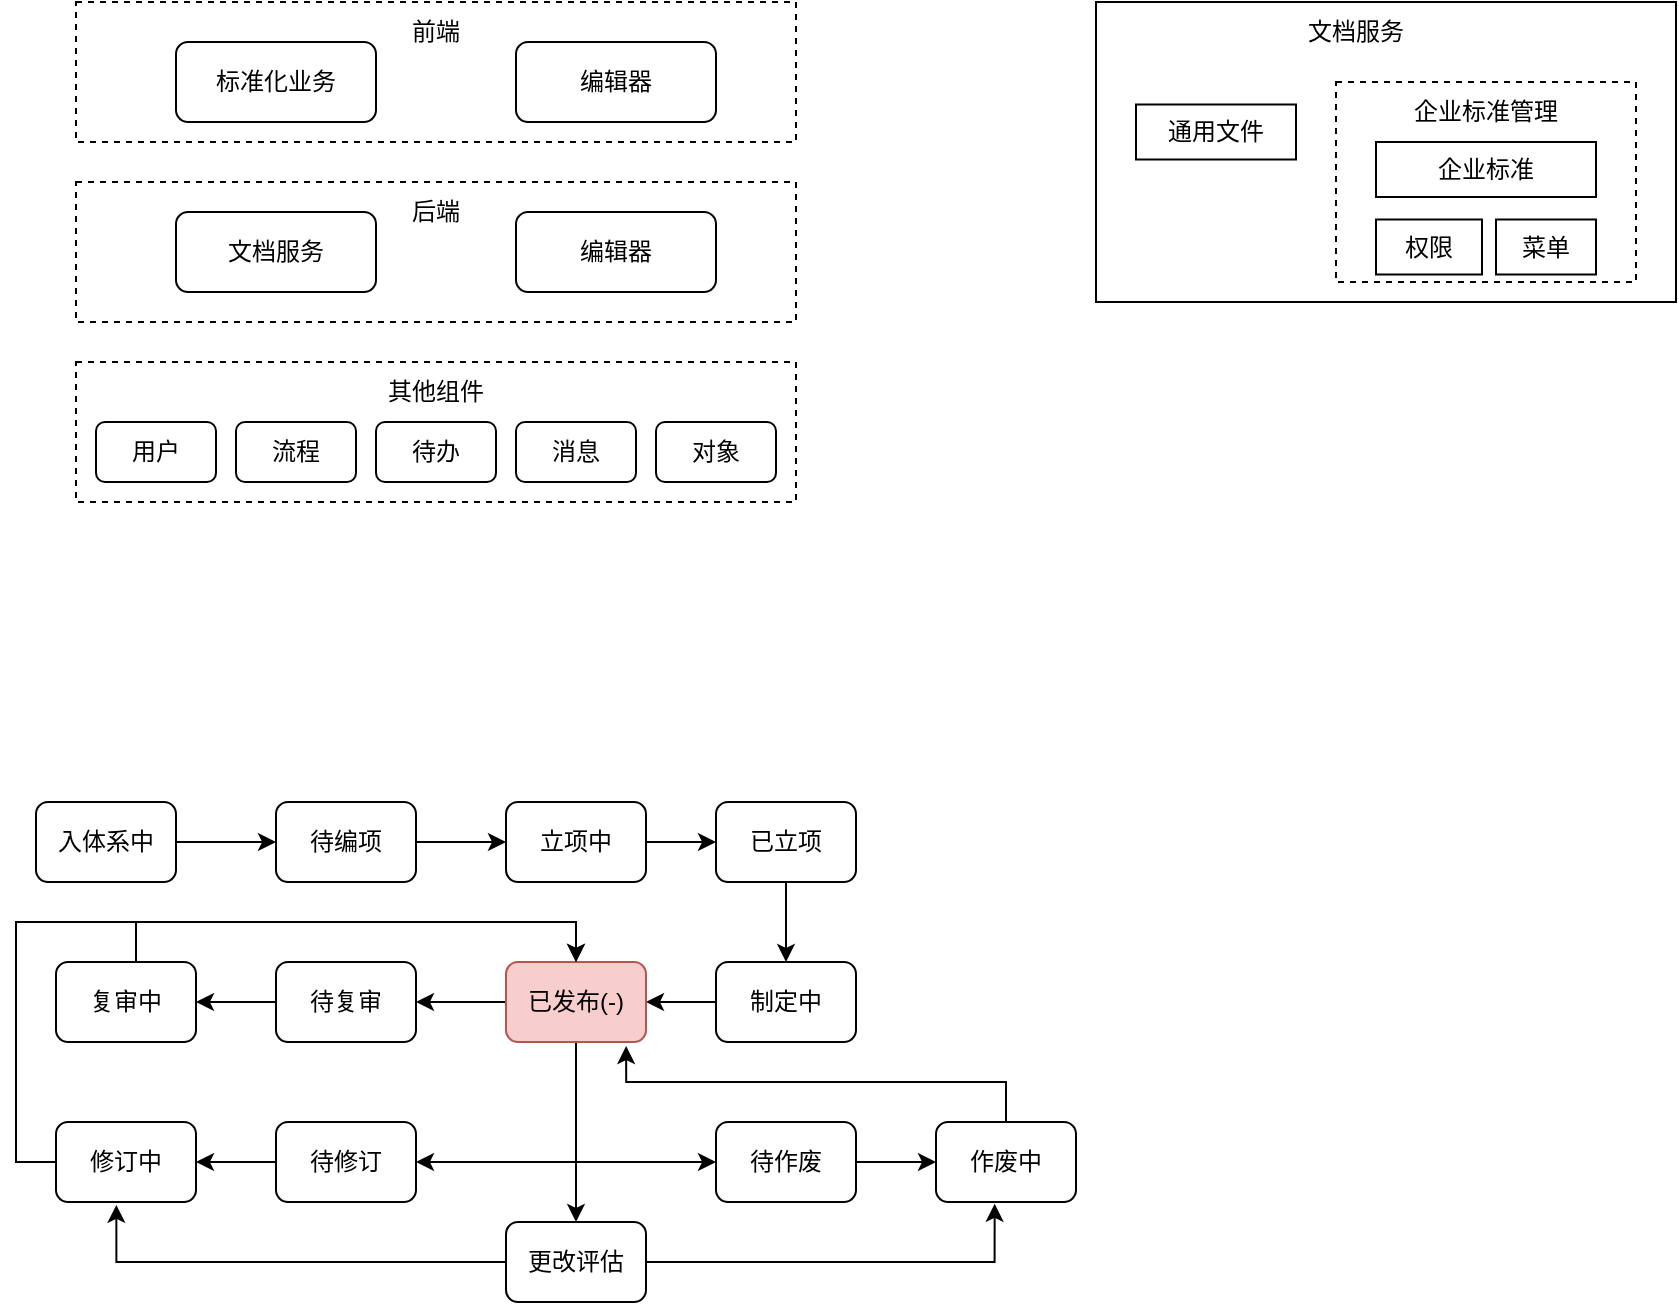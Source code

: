 <mxfile version="23.1.7" type="github">
  <diagram name="第 1 页" id="5GsWSeIjbJZk7rzamheE">
    <mxGraphModel dx="724" dy="384" grid="1" gridSize="10" guides="1" tooltips="1" connect="1" arrows="1" fold="1" page="1" pageScale="1" pageWidth="827" pageHeight="1169" math="0" shadow="0">
      <root>
        <mxCell id="0" />
        <mxCell id="1" parent="0" />
        <mxCell id="7GMOwM7I0ykmBhHqtz79-1" value="" style="rounded=0;whiteSpace=wrap;html=1;dashed=1;" parent="1" vertex="1">
          <mxGeometry x="180" y="190" width="360" height="70" as="geometry" />
        </mxCell>
        <mxCell id="7GMOwM7I0ykmBhHqtz79-2" value="前端" style="text;html=1;align=center;verticalAlign=middle;whiteSpace=wrap;rounded=0;" parent="1" vertex="1">
          <mxGeometry x="330" y="190" width="60" height="30" as="geometry" />
        </mxCell>
        <mxCell id="7GMOwM7I0ykmBhHqtz79-3" value="标准化业务" style="rounded=1;whiteSpace=wrap;html=1;" parent="1" vertex="1">
          <mxGeometry x="230" y="210" width="100" height="40" as="geometry" />
        </mxCell>
        <mxCell id="7GMOwM7I0ykmBhHqtz79-4" value="编辑器" style="rounded=1;whiteSpace=wrap;html=1;" parent="1" vertex="1">
          <mxGeometry x="400" y="210" width="100" height="40" as="geometry" />
        </mxCell>
        <mxCell id="7GMOwM7I0ykmBhHqtz79-5" value="" style="rounded=0;whiteSpace=wrap;html=1;dashed=1;" parent="1" vertex="1">
          <mxGeometry x="180" y="280" width="360" height="70" as="geometry" />
        </mxCell>
        <mxCell id="7GMOwM7I0ykmBhHqtz79-6" value="后端" style="text;html=1;align=center;verticalAlign=middle;whiteSpace=wrap;rounded=0;" parent="1" vertex="1">
          <mxGeometry x="330" y="280" width="60" height="30" as="geometry" />
        </mxCell>
        <mxCell id="7GMOwM7I0ykmBhHqtz79-7" value="文档服务" style="rounded=1;whiteSpace=wrap;html=1;" parent="1" vertex="1">
          <mxGeometry x="230" y="295" width="100" height="40" as="geometry" />
        </mxCell>
        <mxCell id="7GMOwM7I0ykmBhHqtz79-8" value="编辑器" style="rounded=1;whiteSpace=wrap;html=1;" parent="1" vertex="1">
          <mxGeometry x="400" y="295" width="100" height="40" as="geometry" />
        </mxCell>
        <mxCell id="7GMOwM7I0ykmBhHqtz79-9" value="" style="rounded=0;whiteSpace=wrap;html=1;dashed=1;" parent="1" vertex="1">
          <mxGeometry x="180" y="370" width="360" height="70" as="geometry" />
        </mxCell>
        <mxCell id="7GMOwM7I0ykmBhHqtz79-10" value="其他组件" style="text;html=1;align=center;verticalAlign=middle;whiteSpace=wrap;rounded=0;" parent="1" vertex="1">
          <mxGeometry x="330" y="370" width="60" height="30" as="geometry" />
        </mxCell>
        <mxCell id="7GMOwM7I0ykmBhHqtz79-11" value="用户" style="rounded=1;whiteSpace=wrap;html=1;" parent="1" vertex="1">
          <mxGeometry x="190" y="400" width="60" height="30" as="geometry" />
        </mxCell>
        <mxCell id="7GMOwM7I0ykmBhHqtz79-12" value="流程" style="rounded=1;whiteSpace=wrap;html=1;" parent="1" vertex="1">
          <mxGeometry x="260" y="400" width="60" height="30" as="geometry" />
        </mxCell>
        <mxCell id="7GMOwM7I0ykmBhHqtz79-13" value="待办" style="rounded=1;whiteSpace=wrap;html=1;" parent="1" vertex="1">
          <mxGeometry x="330" y="400" width="60" height="30" as="geometry" />
        </mxCell>
        <mxCell id="7GMOwM7I0ykmBhHqtz79-14" value="消息" style="rounded=1;whiteSpace=wrap;html=1;" parent="1" vertex="1">
          <mxGeometry x="400" y="400" width="60" height="30" as="geometry" />
        </mxCell>
        <mxCell id="7GMOwM7I0ykmBhHqtz79-15" value="对象" style="rounded=1;whiteSpace=wrap;html=1;" parent="1" vertex="1">
          <mxGeometry x="470" y="400" width="60" height="30" as="geometry" />
        </mxCell>
        <mxCell id="7GMOwM7I0ykmBhHqtz79-16" value="" style="rounded=0;whiteSpace=wrap;html=1;" parent="1" vertex="1">
          <mxGeometry x="690" y="190" width="290" height="150" as="geometry" />
        </mxCell>
        <mxCell id="c-9vm1vP5mrT9e1H7n_4-2" value="文档服务" style="text;html=1;align=center;verticalAlign=middle;whiteSpace=wrap;rounded=0;" vertex="1" parent="1">
          <mxGeometry x="790" y="190" width="60" height="30" as="geometry" />
        </mxCell>
        <mxCell id="c-9vm1vP5mrT9e1H7n_4-3" value="通用文件" style="rounded=0;whiteSpace=wrap;html=1;" vertex="1" parent="1">
          <mxGeometry x="710" y="241.25" width="80" height="27.5" as="geometry" />
        </mxCell>
        <mxCell id="c-9vm1vP5mrT9e1H7n_4-7" value="" style="rounded=0;whiteSpace=wrap;html=1;dashed=1;" vertex="1" parent="1">
          <mxGeometry x="810" y="230" width="150" height="100" as="geometry" />
        </mxCell>
        <mxCell id="c-9vm1vP5mrT9e1H7n_4-4" value="企业标准" style="rounded=0;whiteSpace=wrap;html=1;" vertex="1" parent="1">
          <mxGeometry x="830" y="260" width="110" height="27.5" as="geometry" />
        </mxCell>
        <mxCell id="c-9vm1vP5mrT9e1H7n_4-5" value="权限" style="rounded=0;whiteSpace=wrap;html=1;" vertex="1" parent="1">
          <mxGeometry x="830" y="298.75" width="53" height="27.5" as="geometry" />
        </mxCell>
        <mxCell id="c-9vm1vP5mrT9e1H7n_4-6" value="菜单" style="rounded=0;whiteSpace=wrap;html=1;" vertex="1" parent="1">
          <mxGeometry x="890" y="298.75" width="50" height="27.5" as="geometry" />
        </mxCell>
        <mxCell id="c-9vm1vP5mrT9e1H7n_4-9" value="企业标准管理" style="text;html=1;align=center;verticalAlign=middle;whiteSpace=wrap;rounded=0;" vertex="1" parent="1">
          <mxGeometry x="840" y="230" width="90" height="30" as="geometry" />
        </mxCell>
        <mxCell id="c-9vm1vP5mrT9e1H7n_4-15" style="edgeStyle=orthogonalEdgeStyle;rounded=0;orthogonalLoop=1;jettySize=auto;html=1;entryX=0;entryY=0.5;entryDx=0;entryDy=0;" edge="1" parent="1" source="c-9vm1vP5mrT9e1H7n_4-13" target="c-9vm1vP5mrT9e1H7n_4-14">
          <mxGeometry relative="1" as="geometry" />
        </mxCell>
        <mxCell id="c-9vm1vP5mrT9e1H7n_4-13" value="入体系中" style="rounded=1;whiteSpace=wrap;html=1;" vertex="1" parent="1">
          <mxGeometry x="160" y="590" width="70" height="40" as="geometry" />
        </mxCell>
        <mxCell id="c-9vm1vP5mrT9e1H7n_4-17" style="edgeStyle=orthogonalEdgeStyle;rounded=0;orthogonalLoop=1;jettySize=auto;html=1;entryX=0;entryY=0.5;entryDx=0;entryDy=0;" edge="1" parent="1" source="c-9vm1vP5mrT9e1H7n_4-14" target="c-9vm1vP5mrT9e1H7n_4-16">
          <mxGeometry relative="1" as="geometry" />
        </mxCell>
        <mxCell id="c-9vm1vP5mrT9e1H7n_4-14" value="待编项" style="rounded=1;whiteSpace=wrap;html=1;" vertex="1" parent="1">
          <mxGeometry x="280" y="590" width="70" height="40" as="geometry" />
        </mxCell>
        <mxCell id="c-9vm1vP5mrT9e1H7n_4-19" style="edgeStyle=orthogonalEdgeStyle;rounded=0;orthogonalLoop=1;jettySize=auto;html=1;" edge="1" parent="1" source="c-9vm1vP5mrT9e1H7n_4-16" target="c-9vm1vP5mrT9e1H7n_4-18">
          <mxGeometry relative="1" as="geometry" />
        </mxCell>
        <mxCell id="c-9vm1vP5mrT9e1H7n_4-16" value="立项中" style="rounded=1;whiteSpace=wrap;html=1;" vertex="1" parent="1">
          <mxGeometry x="395" y="590" width="70" height="40" as="geometry" />
        </mxCell>
        <mxCell id="c-9vm1vP5mrT9e1H7n_4-21" style="edgeStyle=orthogonalEdgeStyle;rounded=0;orthogonalLoop=1;jettySize=auto;html=1;" edge="1" parent="1" source="c-9vm1vP5mrT9e1H7n_4-18" target="c-9vm1vP5mrT9e1H7n_4-20">
          <mxGeometry relative="1" as="geometry" />
        </mxCell>
        <mxCell id="c-9vm1vP5mrT9e1H7n_4-18" value="已立项" style="rounded=1;whiteSpace=wrap;html=1;" vertex="1" parent="1">
          <mxGeometry x="500" y="590" width="70" height="40" as="geometry" />
        </mxCell>
        <mxCell id="c-9vm1vP5mrT9e1H7n_4-23" style="edgeStyle=orthogonalEdgeStyle;rounded=0;orthogonalLoop=1;jettySize=auto;html=1;entryX=1;entryY=0.5;entryDx=0;entryDy=0;" edge="1" parent="1" source="c-9vm1vP5mrT9e1H7n_4-20" target="c-9vm1vP5mrT9e1H7n_4-22">
          <mxGeometry relative="1" as="geometry" />
        </mxCell>
        <mxCell id="c-9vm1vP5mrT9e1H7n_4-20" value="制定中" style="rounded=1;whiteSpace=wrap;html=1;" vertex="1" parent="1">
          <mxGeometry x="500" y="670" width="70" height="40" as="geometry" />
        </mxCell>
        <mxCell id="c-9vm1vP5mrT9e1H7n_4-25" style="edgeStyle=orthogonalEdgeStyle;rounded=0;orthogonalLoop=1;jettySize=auto;html=1;entryX=1;entryY=0.5;entryDx=0;entryDy=0;" edge="1" parent="1" source="c-9vm1vP5mrT9e1H7n_4-22" target="c-9vm1vP5mrT9e1H7n_4-24">
          <mxGeometry relative="1" as="geometry" />
        </mxCell>
        <mxCell id="c-9vm1vP5mrT9e1H7n_4-30" style="edgeStyle=orthogonalEdgeStyle;rounded=0;orthogonalLoop=1;jettySize=auto;html=1;entryX=1;entryY=0.5;entryDx=0;entryDy=0;exitX=0.5;exitY=1;exitDx=0;exitDy=0;" edge="1" parent="1" source="c-9vm1vP5mrT9e1H7n_4-22" target="c-9vm1vP5mrT9e1H7n_4-29">
          <mxGeometry relative="1" as="geometry">
            <mxPoint x="450" y="720" as="sourcePoint" />
            <mxPoint x="370" y="790" as="targetPoint" />
          </mxGeometry>
        </mxCell>
        <mxCell id="c-9vm1vP5mrT9e1H7n_4-37" style="edgeStyle=orthogonalEdgeStyle;rounded=0;orthogonalLoop=1;jettySize=auto;html=1;entryX=0;entryY=0.5;entryDx=0;entryDy=0;" edge="1" parent="1" source="c-9vm1vP5mrT9e1H7n_4-22" target="c-9vm1vP5mrT9e1H7n_4-36">
          <mxGeometry relative="1" as="geometry">
            <Array as="points">
              <mxPoint x="430" y="770" />
            </Array>
          </mxGeometry>
        </mxCell>
        <mxCell id="c-9vm1vP5mrT9e1H7n_4-43" style="edgeStyle=orthogonalEdgeStyle;rounded=0;orthogonalLoop=1;jettySize=auto;html=1;" edge="1" parent="1" source="c-9vm1vP5mrT9e1H7n_4-22" target="c-9vm1vP5mrT9e1H7n_4-41">
          <mxGeometry relative="1" as="geometry" />
        </mxCell>
        <mxCell id="c-9vm1vP5mrT9e1H7n_4-22" value="已发布(-)" style="rounded=1;whiteSpace=wrap;html=1;fillColor=#f8cecc;strokeColor=#b85450;" vertex="1" parent="1">
          <mxGeometry x="395" y="670" width="70" height="40" as="geometry" />
        </mxCell>
        <mxCell id="c-9vm1vP5mrT9e1H7n_4-27" style="edgeStyle=orthogonalEdgeStyle;rounded=0;orthogonalLoop=1;jettySize=auto;html=1;entryX=1;entryY=0.5;entryDx=0;entryDy=0;" edge="1" parent="1" source="c-9vm1vP5mrT9e1H7n_4-24" target="c-9vm1vP5mrT9e1H7n_4-26">
          <mxGeometry relative="1" as="geometry" />
        </mxCell>
        <mxCell id="c-9vm1vP5mrT9e1H7n_4-24" value="待复审" style="rounded=1;whiteSpace=wrap;html=1;" vertex="1" parent="1">
          <mxGeometry x="280" y="670" width="70" height="40" as="geometry" />
        </mxCell>
        <mxCell id="c-9vm1vP5mrT9e1H7n_4-28" style="edgeStyle=orthogonalEdgeStyle;rounded=0;orthogonalLoop=1;jettySize=auto;html=1;entryX=0.5;entryY=0;entryDx=0;entryDy=0;" edge="1" parent="1" source="c-9vm1vP5mrT9e1H7n_4-26" target="c-9vm1vP5mrT9e1H7n_4-22">
          <mxGeometry relative="1" as="geometry">
            <Array as="points">
              <mxPoint x="210" y="650" />
              <mxPoint x="430" y="650" />
            </Array>
          </mxGeometry>
        </mxCell>
        <mxCell id="c-9vm1vP5mrT9e1H7n_4-26" value="复审中" style="rounded=1;whiteSpace=wrap;html=1;" vertex="1" parent="1">
          <mxGeometry x="170" y="670" width="70" height="40" as="geometry" />
        </mxCell>
        <mxCell id="c-9vm1vP5mrT9e1H7n_4-32" style="edgeStyle=orthogonalEdgeStyle;rounded=0;orthogonalLoop=1;jettySize=auto;html=1;entryX=1;entryY=0.5;entryDx=0;entryDy=0;" edge="1" parent="1" source="c-9vm1vP5mrT9e1H7n_4-29" target="c-9vm1vP5mrT9e1H7n_4-31">
          <mxGeometry relative="1" as="geometry" />
        </mxCell>
        <mxCell id="c-9vm1vP5mrT9e1H7n_4-29" value="待修订" style="rounded=1;whiteSpace=wrap;html=1;" vertex="1" parent="1">
          <mxGeometry x="280" y="750" width="70" height="40" as="geometry" />
        </mxCell>
        <mxCell id="c-9vm1vP5mrT9e1H7n_4-35" style="edgeStyle=orthogonalEdgeStyle;rounded=0;orthogonalLoop=1;jettySize=auto;html=1;entryX=0.5;entryY=0;entryDx=0;entryDy=0;" edge="1" parent="1" source="c-9vm1vP5mrT9e1H7n_4-31" target="c-9vm1vP5mrT9e1H7n_4-22">
          <mxGeometry relative="1" as="geometry">
            <Array as="points">
              <mxPoint x="150" y="770" />
              <mxPoint x="150" y="650" />
              <mxPoint x="430" y="650" />
            </Array>
          </mxGeometry>
        </mxCell>
        <mxCell id="c-9vm1vP5mrT9e1H7n_4-31" value="修订中" style="rounded=1;whiteSpace=wrap;html=1;" vertex="1" parent="1">
          <mxGeometry x="170" y="750" width="70" height="40" as="geometry" />
        </mxCell>
        <mxCell id="c-9vm1vP5mrT9e1H7n_4-39" style="edgeStyle=orthogonalEdgeStyle;rounded=0;orthogonalLoop=1;jettySize=auto;html=1;entryX=0;entryY=0.5;entryDx=0;entryDy=0;" edge="1" parent="1" source="c-9vm1vP5mrT9e1H7n_4-36" target="c-9vm1vP5mrT9e1H7n_4-38">
          <mxGeometry relative="1" as="geometry" />
        </mxCell>
        <mxCell id="c-9vm1vP5mrT9e1H7n_4-36" value="待作废" style="rounded=1;whiteSpace=wrap;html=1;" vertex="1" parent="1">
          <mxGeometry x="500" y="750" width="70" height="40" as="geometry" />
        </mxCell>
        <mxCell id="c-9vm1vP5mrT9e1H7n_4-38" value="作废中" style="rounded=1;whiteSpace=wrap;html=1;" vertex="1" parent="1">
          <mxGeometry x="610" y="750" width="70" height="40" as="geometry" />
        </mxCell>
        <mxCell id="c-9vm1vP5mrT9e1H7n_4-40" style="edgeStyle=orthogonalEdgeStyle;rounded=0;orthogonalLoop=1;jettySize=auto;html=1;entryX=0.858;entryY=1.05;entryDx=0;entryDy=0;entryPerimeter=0;" edge="1" parent="1" source="c-9vm1vP5mrT9e1H7n_4-38" target="c-9vm1vP5mrT9e1H7n_4-22">
          <mxGeometry relative="1" as="geometry">
            <Array as="points">
              <mxPoint x="645" y="730" />
              <mxPoint x="455" y="730" />
            </Array>
          </mxGeometry>
        </mxCell>
        <mxCell id="c-9vm1vP5mrT9e1H7n_4-41" value="更改评估" style="rounded=1;whiteSpace=wrap;html=1;" vertex="1" parent="1">
          <mxGeometry x="395" y="800" width="70" height="40" as="geometry" />
        </mxCell>
        <mxCell id="c-9vm1vP5mrT9e1H7n_4-44" style="edgeStyle=orthogonalEdgeStyle;rounded=0;orthogonalLoop=1;jettySize=auto;html=1;entryX=0.419;entryY=1.022;entryDx=0;entryDy=0;entryPerimeter=0;" edge="1" parent="1" source="c-9vm1vP5mrT9e1H7n_4-41" target="c-9vm1vP5mrT9e1H7n_4-38">
          <mxGeometry relative="1" as="geometry" />
        </mxCell>
        <mxCell id="c-9vm1vP5mrT9e1H7n_4-45" style="edgeStyle=orthogonalEdgeStyle;rounded=0;orthogonalLoop=1;jettySize=auto;html=1;entryX=0.431;entryY=1.036;entryDx=0;entryDy=0;entryPerimeter=0;" edge="1" parent="1" source="c-9vm1vP5mrT9e1H7n_4-41" target="c-9vm1vP5mrT9e1H7n_4-31">
          <mxGeometry relative="1" as="geometry" />
        </mxCell>
      </root>
    </mxGraphModel>
  </diagram>
</mxfile>
